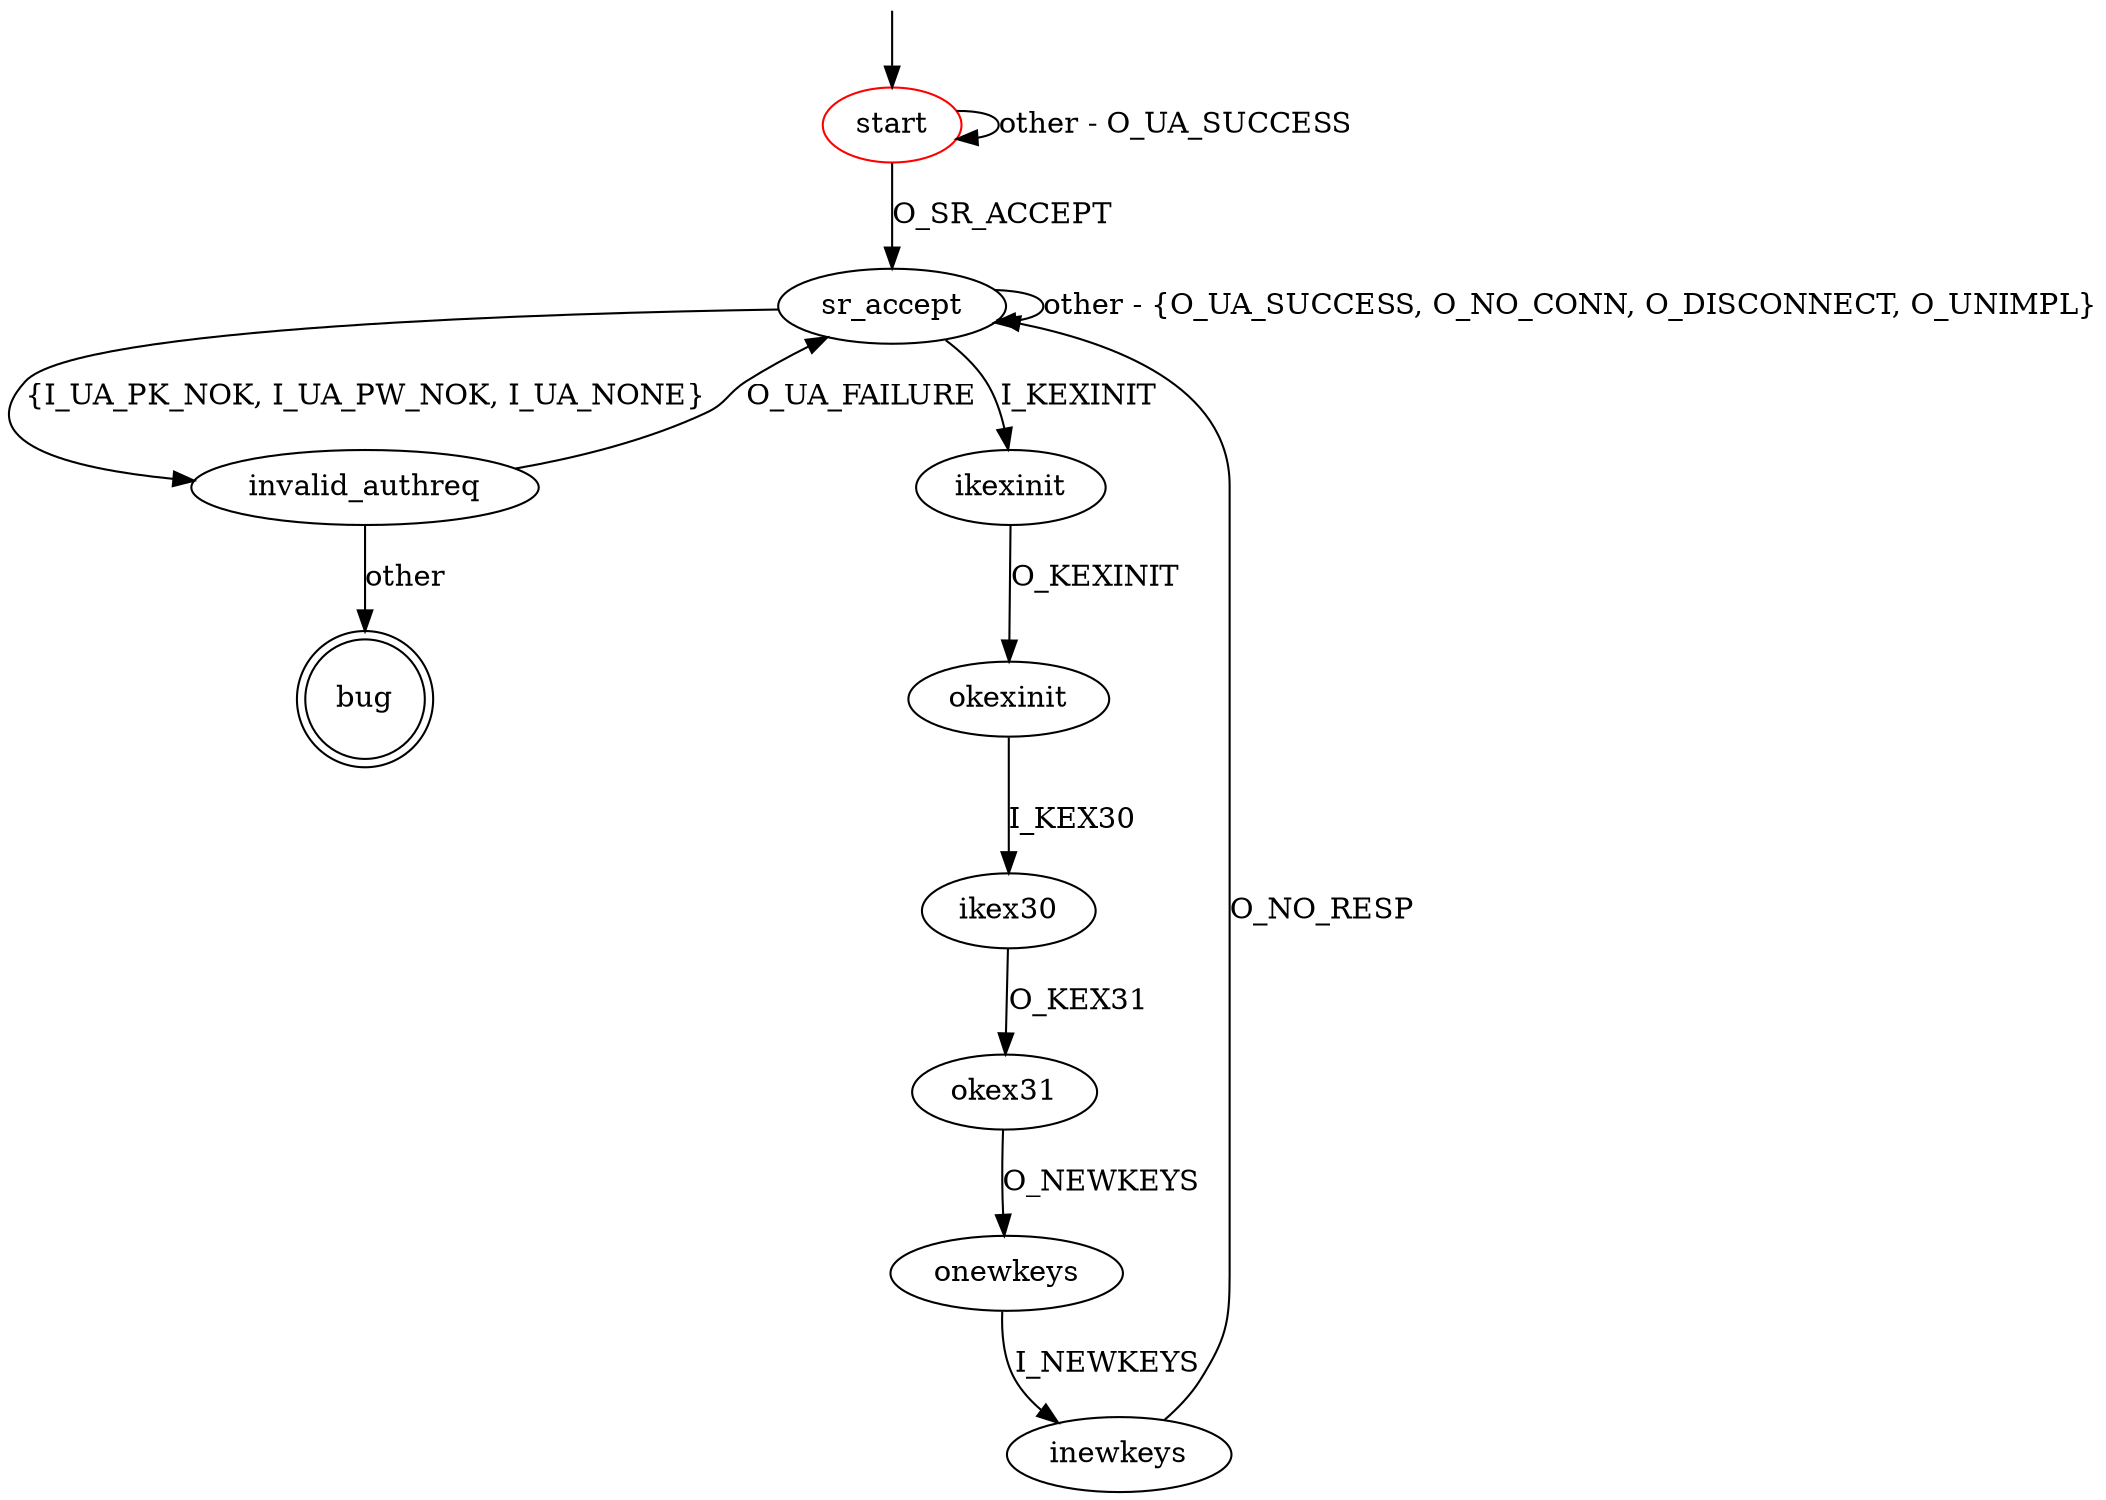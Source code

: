digraph G {
label=""
start [color="red"]
bug [shape="doublecircle"]

start -> sr_accept [label="O_SR_ACCEPT"]
start -> start [label="other - O_UA_SUCCESS"]
sr_accept -> invalid_authreq [label="{I_UA_PK_NOK, I_UA_PW_NOK, I_UA_NONE}"]
sr_accept -> sr_accept [label="other - {O_UA_SUCCESS, O_NO_CONN, O_DISCONNECT, O_UNIMPL}"]
sr_accept -> ikexinit [label="I_KEXINIT"]
invalid_authreq -> sr_accept [label="O_UA_FAILURE"]
invalid_authreq -> bug [label="other"]

ikexinit -> okexinit [label="O_KEXINIT"]
okexinit -> ikex30 [label="I_KEX30"]
ikex30 -> okex31 [label="O_KEX31"]
okex31 -> onewkeys [label="O_NEWKEYS"]
onewkeys -> inewkeys [label="I_NEWKEYS"]
inewkeys -> sr_accept [label="O_NO_RESP"]

__start0 [label="" shape="none" width="0" height="0"];
__start0 -> start;
}
